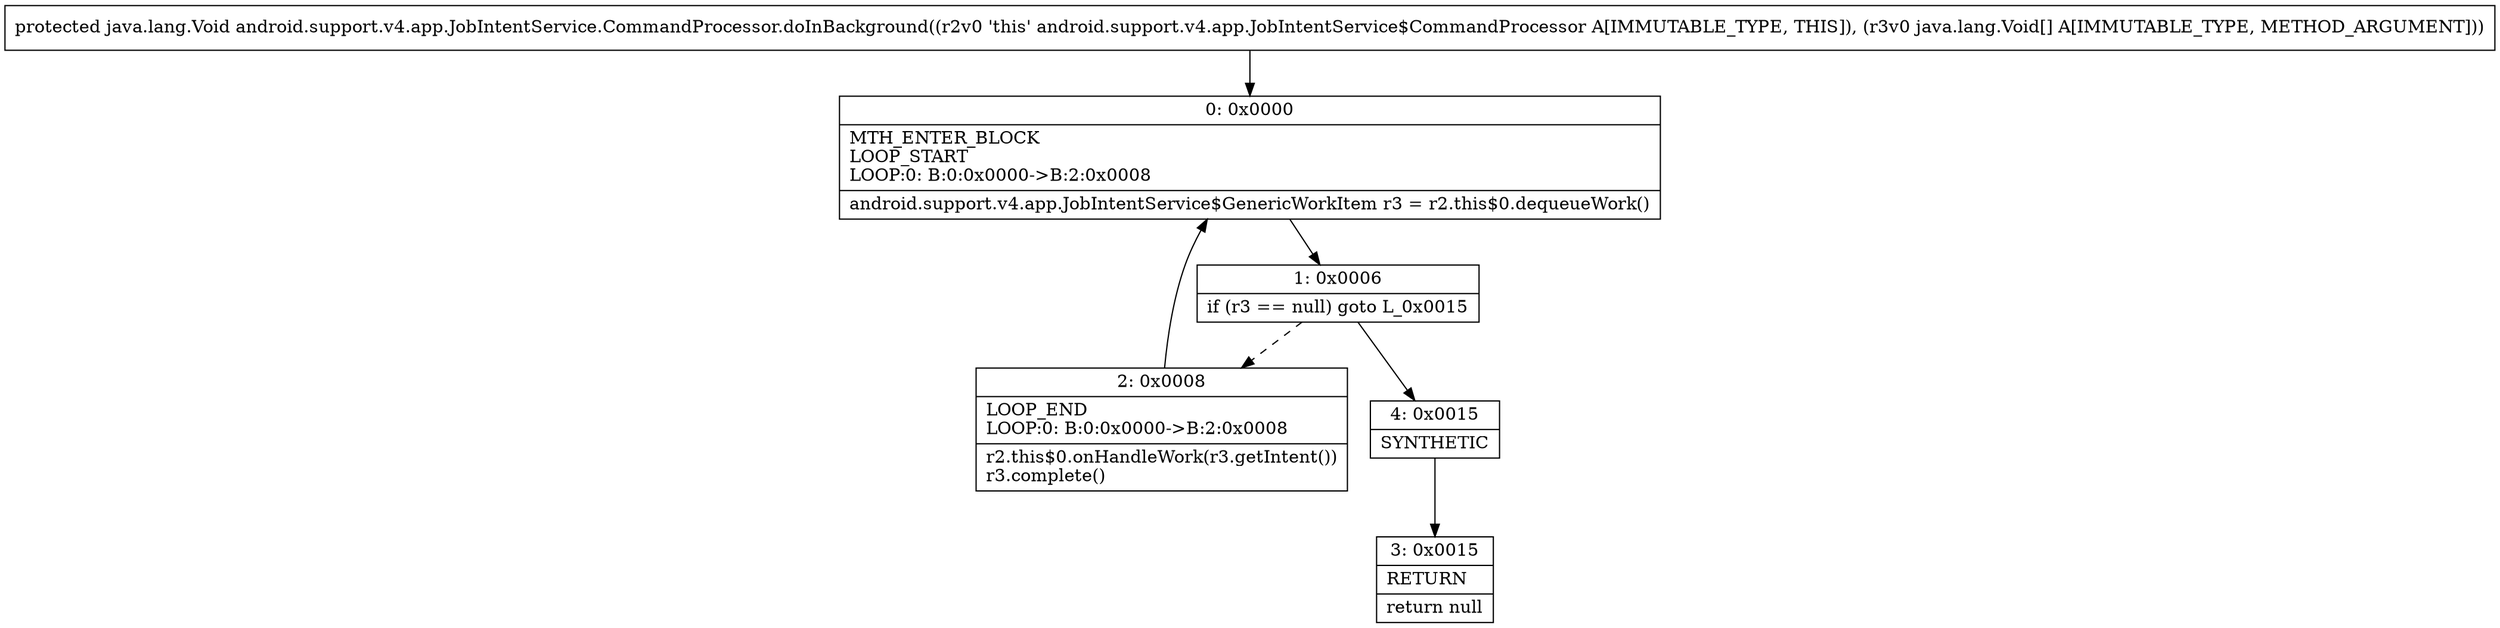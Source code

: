 digraph "CFG forandroid.support.v4.app.JobIntentService.CommandProcessor.doInBackground([Ljava\/lang\/Void;)Ljava\/lang\/Void;" {
Node_0 [shape=record,label="{0\:\ 0x0000|MTH_ENTER_BLOCK\lLOOP_START\lLOOP:0: B:0:0x0000\-\>B:2:0x0008\l|android.support.v4.app.JobIntentService$GenericWorkItem r3 = r2.this$0.dequeueWork()\l}"];
Node_1 [shape=record,label="{1\:\ 0x0006|if (r3 == null) goto L_0x0015\l}"];
Node_2 [shape=record,label="{2\:\ 0x0008|LOOP_END\lLOOP:0: B:0:0x0000\-\>B:2:0x0008\l|r2.this$0.onHandleWork(r3.getIntent())\lr3.complete()\l}"];
Node_3 [shape=record,label="{3\:\ 0x0015|RETURN\l|return null\l}"];
Node_4 [shape=record,label="{4\:\ 0x0015|SYNTHETIC\l}"];
MethodNode[shape=record,label="{protected java.lang.Void android.support.v4.app.JobIntentService.CommandProcessor.doInBackground((r2v0 'this' android.support.v4.app.JobIntentService$CommandProcessor A[IMMUTABLE_TYPE, THIS]), (r3v0 java.lang.Void[] A[IMMUTABLE_TYPE, METHOD_ARGUMENT])) }"];
MethodNode -> Node_0;
Node_0 -> Node_1;
Node_1 -> Node_2[style=dashed];
Node_1 -> Node_4;
Node_2 -> Node_0;
Node_4 -> Node_3;
}

